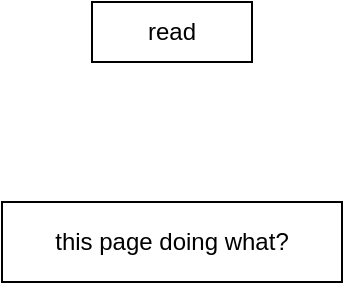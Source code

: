 <mxfile version="16.5.1" type="device"><diagram id="76SKxBmSoPeLn3_h8UrY" name="第 1 页"><mxGraphModel dx="1422" dy="875" grid="1" gridSize="10" guides="1" tooltips="1" connect="1" arrows="1" fold="1" page="1" pageScale="1" pageWidth="9900" pageHeight="9900" math="0" shadow="0"><root><mxCell id="0"/><mxCell id="1" parent="0"/><mxCell id="IZUrTx0Lkfx2vSjFBTxE-1" value="read" style="rounded=0;whiteSpace=wrap;html=1;" vertex="1" parent="1"><mxGeometry x="645" y="350" width="80" height="30" as="geometry"/></mxCell><mxCell id="IZUrTx0Lkfx2vSjFBTxE-2" value="this page doing what?" style="rounded=0;whiteSpace=wrap;html=1;" vertex="1" parent="1"><mxGeometry x="600" y="450" width="170" height="40" as="geometry"/></mxCell></root></mxGraphModel></diagram></mxfile>